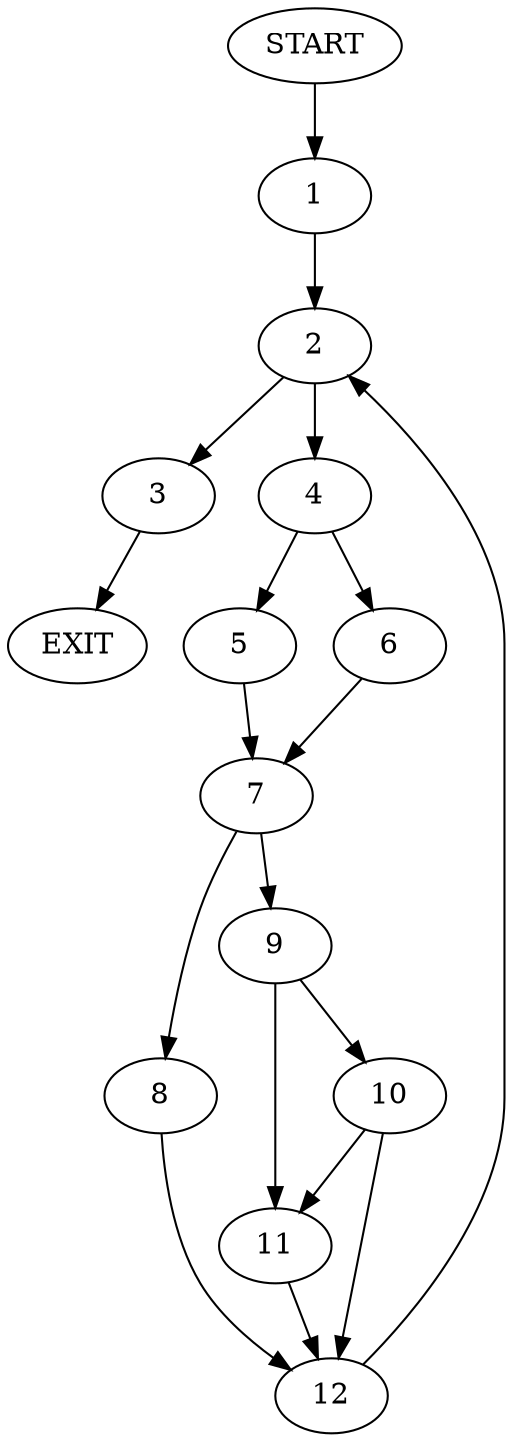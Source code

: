 digraph {
0 [label="START"]
13 [label="EXIT"]
0 -> 1
1 -> 2
2 -> 3
2 -> 4
3 -> 13
4 -> 5
4 -> 6
6 -> 7
5 -> 7
7 -> 8
7 -> 9
9 -> 10
9 -> 11
8 -> 12
12 -> 2
10 -> 12
10 -> 11
11 -> 12
}
